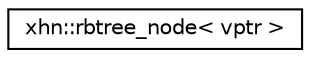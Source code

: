 digraph "Graphical Class Hierarchy"
{
  edge [fontname="Helvetica",fontsize="10",labelfontname="Helvetica",labelfontsize="10"];
  node [fontname="Helvetica",fontsize="10",shape=record];
  rankdir="LR";
  Node1 [label="xhn::rbtree_node\< vptr \>",height=0.2,width=0.4,color="black", fillcolor="white", style="filled",URL="$classxhn_1_1rbtree__node.html"];
}
